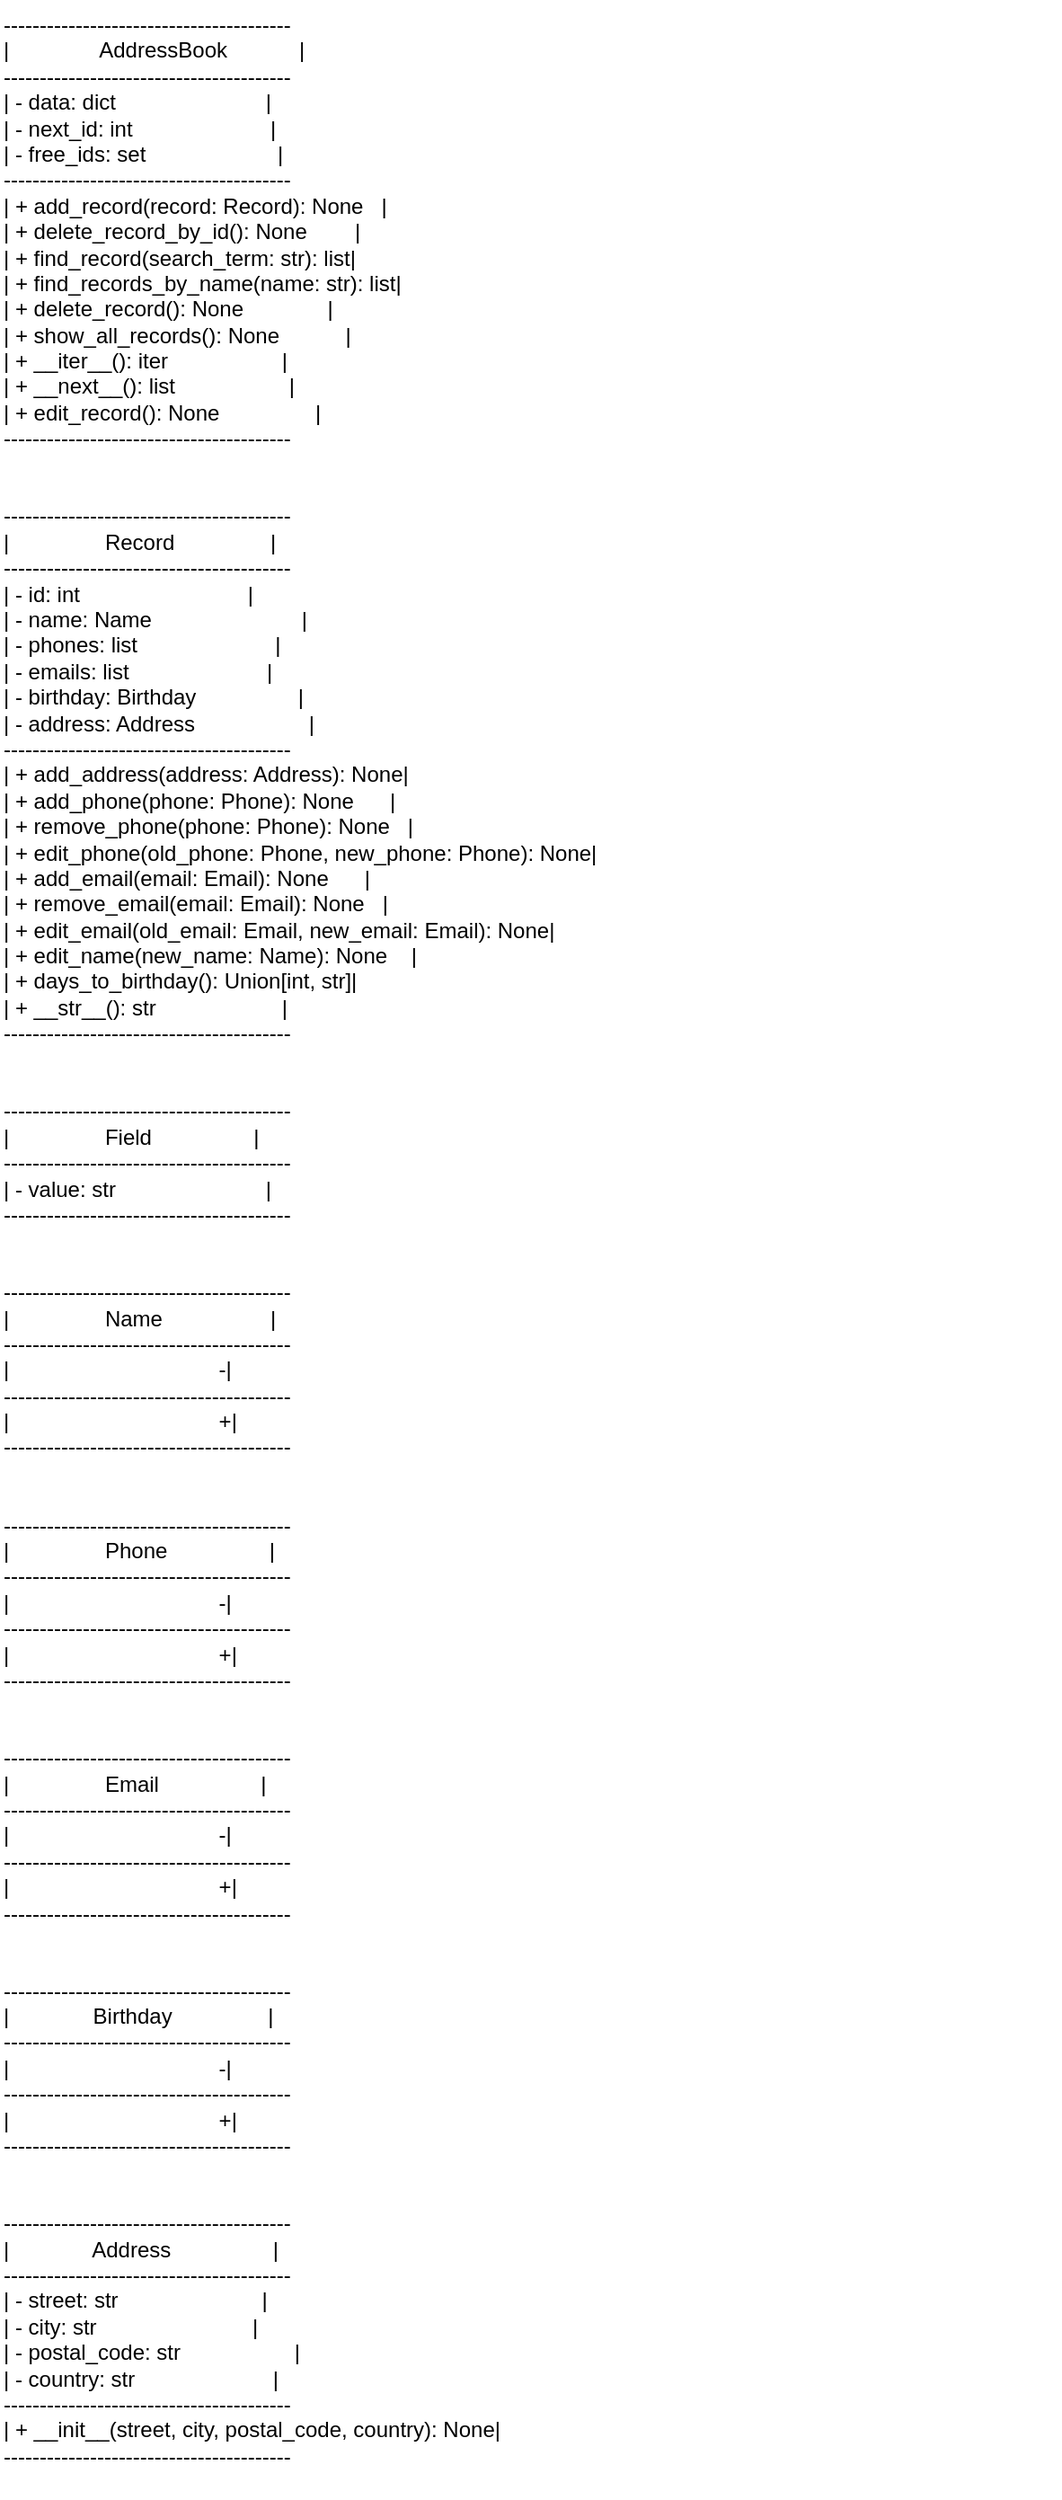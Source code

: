 <mxfile version="20.8.3" type="device"><diagram id="Jmerul5zScE9sF2R6xkx" name="Strona-1"><mxGraphModel dx="880" dy="434" grid="1" gridSize="10" guides="1" tooltips="1" connect="1" arrows="1" fold="1" page="1" pageScale="1" pageWidth="827" pageHeight="1169" math="0" shadow="0"><root><mxCell id="0"/><mxCell id="1" parent="0"/><mxCell id="6z40TYRhXSHaexQKs1VO-1" value="----------------------------------------&#10;|               AddressBook            |&#10;----------------------------------------&#10;| - data: dict                         |&#10;| - next_id: int                       |&#10;| - free_ids: set                      |&#10;----------------------------------------&#10;| + add_record(record: Record): None   |&#10;| + delete_record_by_id(): None        |&#10;| + find_record(search_term: str): list|&#10;| + find_records_by_name(name: str): list|&#10;| + delete_record(): None              |&#10;| + show_all_records(): None           |&#10;| + __iter__(): iter                   |&#10;| + __next__(): list                   |&#10;| + edit_record(): None                |&#10;----------------------------------------&#10;&#10;&#10;----------------------------------------&#10;|                Record                |&#10;----------------------------------------&#10;| - id: int                            |&#10;| - name: Name                         |&#10;| - phones: list                       |&#10;| - emails: list                       |&#10;| - birthday: Birthday                 |&#10;| - address: Address                   |&#10;----------------------------------------&#10;| + add_address(address: Address): None|&#10;| + add_phone(phone: Phone): None      |&#10;| + remove_phone(phone: Phone): None   |&#10;| + edit_phone(old_phone: Phone, new_phone: Phone): None|&#10;| + add_email(email: Email): None      |&#10;| + remove_email(email: Email): None   |&#10;| + edit_email(old_email: Email, new_email: Email): None|&#10;| + edit_name(new_name: Name): None    |&#10;| + days_to_birthday(): Union[int, str]|&#10;| + __str__(): str                     |&#10;----------------------------------------&#10;&#10;&#10;----------------------------------------&#10;|                Field                 |&#10;----------------------------------------&#10;| - value: str                         |&#10;----------------------------------------&#10;&#10;&#10;----------------------------------------&#10;|                Name                  |&#10;----------------------------------------&#10;|                                   -|&#10;----------------------------------------&#10;|                                   +|&#10;----------------------------------------&#10;&#10;&#10;----------------------------------------&#10;|                Phone                 |&#10;----------------------------------------&#10;|                                   -|&#10;----------------------------------------&#10;|                                   +|&#10;----------------------------------------&#10;&#10;&#10;----------------------------------------&#10;|                Email                 |&#10;----------------------------------------&#10;|                                   -|&#10;----------------------------------------&#10;|                                   +|&#10;----------------------------------------&#10;&#10;&#10;----------------------------------------&#10;|              Birthday                |&#10;----------------------------------------&#10;|                                   -|&#10;----------------------------------------&#10;|                                   +|&#10;----------------------------------------&#10;&#10;&#10;----------------------------------------&#10;|              Address                 |&#10;----------------------------------------&#10;| - street: str                        |&#10;| - city: str                          |&#10;| - postal_code: str                   |&#10;| - country: str                       |&#10;----------------------------------------&#10;| + __init__(street, city, postal_code, country): None|&#10;----------------------------------------" style="text;whiteSpace=wrap;html=1;" vertex="1" parent="1"><mxGeometry x="150" y="80" width="590" height="1390" as="geometry"/></mxCell></root></mxGraphModel></diagram></mxfile>